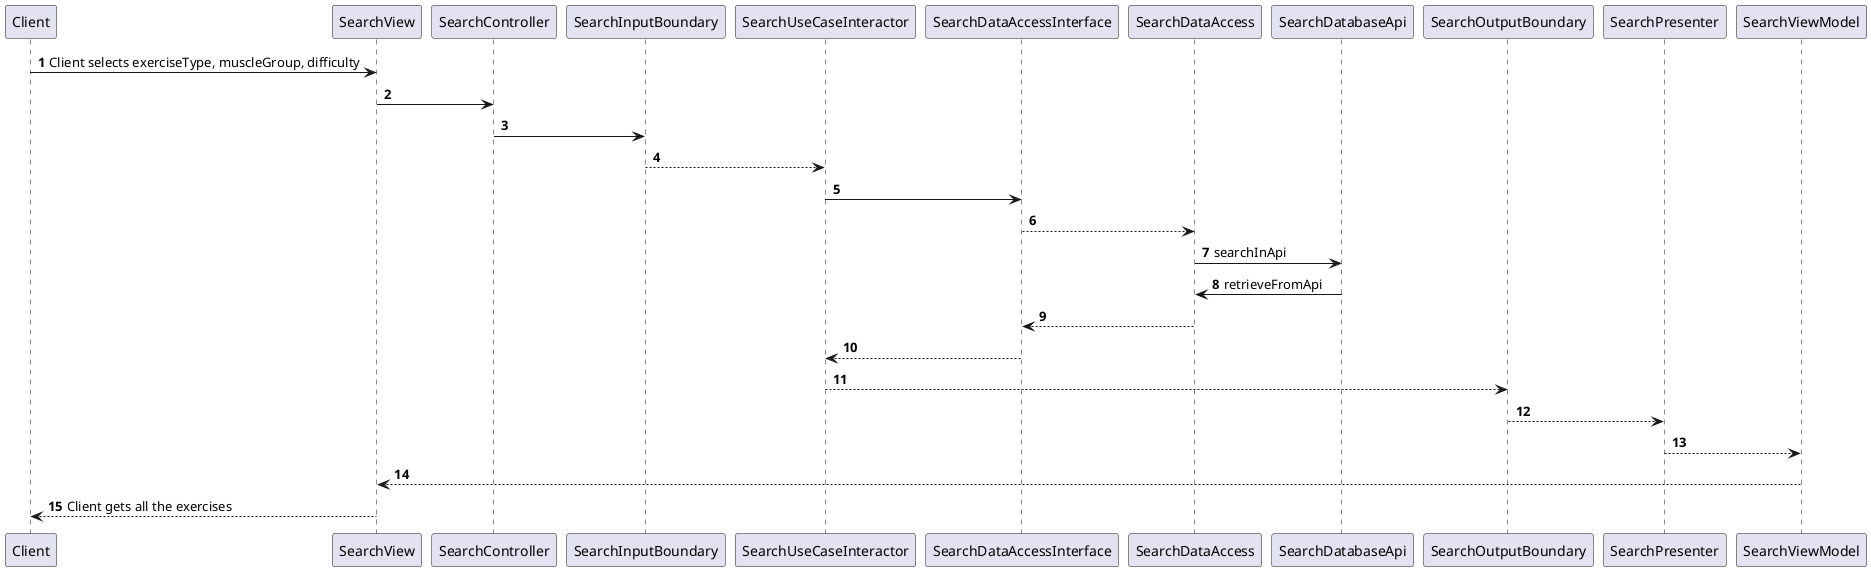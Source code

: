 @startuml
'https://plantuml.com/sequence-diagram

autonumber

Client -> SearchView: Client selects exerciseType, muscleGroup, difficulty
SearchView -> SearchController:
SearchController -> SearchInputBoundary:
SearchInputBoundary --> SearchUseCaseInteractor:
SearchUseCaseInteractor -> SearchDataAccessInterface:
SearchDataAccessInterface --> SearchDataAccess:
SearchDataAccess -> SearchDatabaseApi: searchInApi
SearchDataAccess <- SearchDatabaseApi: retrieveFromApi
SearchDataAccessInterface <-- SearchDataAccess:
SearchUseCaseInteractor <-- SearchDataAccessInterface:
SearchOutputBoundary <-- SearchUseCaseInteractor:
SearchPresenter <-- SearchOutputBoundary:
SearchViewModel <-- SearchPresenter:
SearchView <-- SearchViewModel:
Client <-- SearchView: Client gets all the exercises



'Client -> Exercise: searchExercise
'Client <-- Exercise: saveExercise



'Alice -> Bob: Authentication Request
'Bob --> Alice: Authentication Response
'
'
'Alice -> Bob: Another authentication Request
'Alice <-- Bob: another authentication Response
@enduml